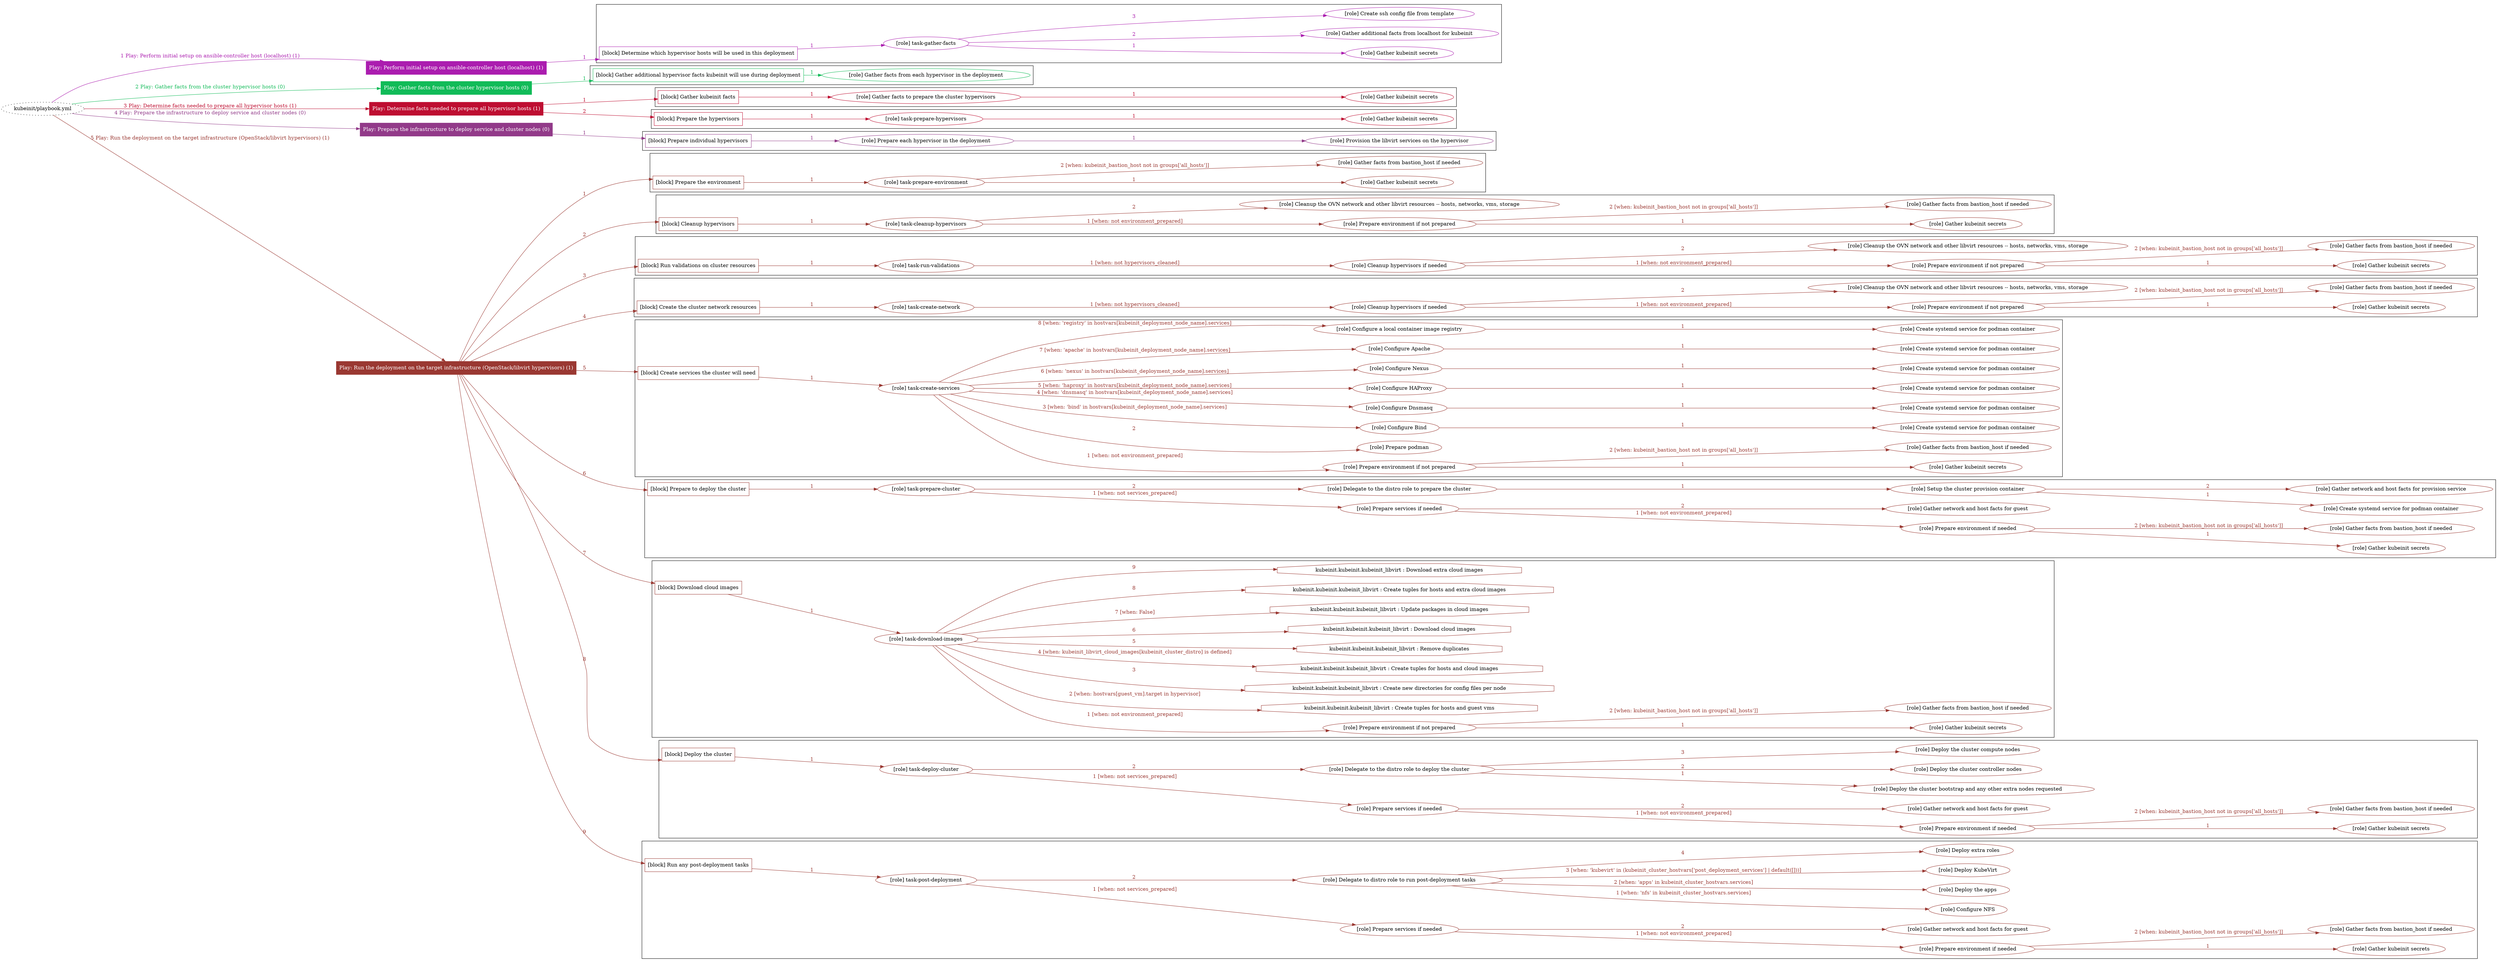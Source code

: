 digraph {
	graph [concentrate=true ordering=in rankdir=LR ratio=fill]
	edge [esep=5 sep=10]
	"kubeinit/playbook.yml" [URL="/home/runner/work/kubeinit/kubeinit/kubeinit/playbook.yml" id=playbook_e8bcbd1e style=dotted]
	"kubeinit/playbook.yml" -> play_d728a8df [label="1 Play: Perform initial setup on ansible-controller host (localhost) (1)" color="#ab1daf" fontcolor="#ab1daf" id=edge_play_d728a8df labeltooltip="1 Play: Perform initial setup on ansible-controller host (localhost) (1)" tooltip="1 Play: Perform initial setup on ansible-controller host (localhost) (1)"]
	subgraph "Play: Perform initial setup on ansible-controller host (localhost) (1)" {
		play_d728a8df [label="Play: Perform initial setup on ansible-controller host (localhost) (1)" URL="/home/runner/work/kubeinit/kubeinit/kubeinit/playbook.yml" color="#ab1daf" fontcolor="#ffffff" id=play_d728a8df shape=box style=filled tooltip=localhost]
		play_d728a8df -> block_98af6e04 [label=1 color="#ab1daf" fontcolor="#ab1daf" id=edge_block_98af6e04 labeltooltip=1 tooltip=1]
		subgraph cluster_block_98af6e04 {
			block_98af6e04 [label="[block] Determine which hypervisor hosts will be used in this deployment" URL="/home/runner/work/kubeinit/kubeinit/kubeinit/playbook.yml" color="#ab1daf" id=block_98af6e04 labeltooltip="Determine which hypervisor hosts will be used in this deployment" shape=box tooltip="Determine which hypervisor hosts will be used in this deployment"]
			block_98af6e04 -> role_7cb0cc79 [label="1 " color="#ab1daf" fontcolor="#ab1daf" id=edge_role_7cb0cc79 labeltooltip="1 " tooltip="1 "]
			subgraph "task-gather-facts" {
				role_7cb0cc79 [label="[role] task-gather-facts" URL="/home/runner/work/kubeinit/kubeinit/kubeinit/playbook.yml" color="#ab1daf" id=role_7cb0cc79 tooltip="task-gather-facts"]
				role_7cb0cc79 -> role_71038148 [label="1 " color="#ab1daf" fontcolor="#ab1daf" id=edge_role_71038148 labeltooltip="1 " tooltip="1 "]
				subgraph "Gather kubeinit secrets" {
					role_71038148 [label="[role] Gather kubeinit secrets" URL="/home/runner/.ansible/collections/ansible_collections/kubeinit/kubeinit/roles/kubeinit_prepare/tasks/build_hypervisors_group.yml" color="#ab1daf" id=role_71038148 tooltip="Gather kubeinit secrets"]
				}
				role_7cb0cc79 -> role_6673be89 [label="2 " color="#ab1daf" fontcolor="#ab1daf" id=edge_role_6673be89 labeltooltip="2 " tooltip="2 "]
				subgraph "Gather additional facts from localhost for kubeinit" {
					role_6673be89 [label="[role] Gather additional facts from localhost for kubeinit" URL="/home/runner/.ansible/collections/ansible_collections/kubeinit/kubeinit/roles/kubeinit_prepare/tasks/build_hypervisors_group.yml" color="#ab1daf" id=role_6673be89 tooltip="Gather additional facts from localhost for kubeinit"]
				}
				role_7cb0cc79 -> role_198a320c [label="3 " color="#ab1daf" fontcolor="#ab1daf" id=edge_role_198a320c labeltooltip="3 " tooltip="3 "]
				subgraph "Create ssh config file from template" {
					role_198a320c [label="[role] Create ssh config file from template" URL="/home/runner/.ansible/collections/ansible_collections/kubeinit/kubeinit/roles/kubeinit_prepare/tasks/build_hypervisors_group.yml" color="#ab1daf" id=role_198a320c tooltip="Create ssh config file from template"]
				}
			}
		}
	}
	"kubeinit/playbook.yml" -> play_4a545209 [label="2 Play: Gather facts from the cluster hypervisor hosts (0)" color="#11bb58" fontcolor="#11bb58" id=edge_play_4a545209 labeltooltip="2 Play: Gather facts from the cluster hypervisor hosts (0)" tooltip="2 Play: Gather facts from the cluster hypervisor hosts (0)"]
	subgraph "Play: Gather facts from the cluster hypervisor hosts (0)" {
		play_4a545209 [label="Play: Gather facts from the cluster hypervisor hosts (0)" URL="/home/runner/work/kubeinit/kubeinit/kubeinit/playbook.yml" color="#11bb58" fontcolor="#ffffff" id=play_4a545209 shape=box style=filled tooltip="Play: Gather facts from the cluster hypervisor hosts (0)"]
		play_4a545209 -> block_987310fe [label=1 color="#11bb58" fontcolor="#11bb58" id=edge_block_987310fe labeltooltip=1 tooltip=1]
		subgraph cluster_block_987310fe {
			block_987310fe [label="[block] Gather additional hypervisor facts kubeinit will use during deployment" URL="/home/runner/work/kubeinit/kubeinit/kubeinit/playbook.yml" color="#11bb58" id=block_987310fe labeltooltip="Gather additional hypervisor facts kubeinit will use during deployment" shape=box tooltip="Gather additional hypervisor facts kubeinit will use during deployment"]
			block_987310fe -> role_e4b714b1 [label="1 " color="#11bb58" fontcolor="#11bb58" id=edge_role_e4b714b1 labeltooltip="1 " tooltip="1 "]
			subgraph "Gather facts from each hypervisor in the deployment" {
				role_e4b714b1 [label="[role] Gather facts from each hypervisor in the deployment" URL="/home/runner/work/kubeinit/kubeinit/kubeinit/playbook.yml" color="#11bb58" id=role_e4b714b1 tooltip="Gather facts from each hypervisor in the deployment"]
			}
		}
	}
	"kubeinit/playbook.yml" -> play_baa2c749 [label="3 Play: Determine facts needed to prepare all hypervisor hosts (1)" color="#be0e31" fontcolor="#be0e31" id=edge_play_baa2c749 labeltooltip="3 Play: Determine facts needed to prepare all hypervisor hosts (1)" tooltip="3 Play: Determine facts needed to prepare all hypervisor hosts (1)"]
	subgraph "Play: Determine facts needed to prepare all hypervisor hosts (1)" {
		play_baa2c749 [label="Play: Determine facts needed to prepare all hypervisor hosts (1)" URL="/home/runner/work/kubeinit/kubeinit/kubeinit/playbook.yml" color="#be0e31" fontcolor="#ffffff" id=play_baa2c749 shape=box style=filled tooltip=localhost]
		play_baa2c749 -> block_e80ffa32 [label=1 color="#be0e31" fontcolor="#be0e31" id=edge_block_e80ffa32 labeltooltip=1 tooltip=1]
		subgraph cluster_block_e80ffa32 {
			block_e80ffa32 [label="[block] Gather kubeinit facts" URL="/home/runner/work/kubeinit/kubeinit/kubeinit/playbook.yml" color="#be0e31" id=block_e80ffa32 labeltooltip="Gather kubeinit facts" shape=box tooltip="Gather kubeinit facts"]
			block_e80ffa32 -> role_adf60a2d [label="1 " color="#be0e31" fontcolor="#be0e31" id=edge_role_adf60a2d labeltooltip="1 " tooltip="1 "]
			subgraph "Gather facts to prepare the cluster hypervisors" {
				role_adf60a2d [label="[role] Gather facts to prepare the cluster hypervisors" URL="/home/runner/work/kubeinit/kubeinit/kubeinit/playbook.yml" color="#be0e31" id=role_adf60a2d tooltip="Gather facts to prepare the cluster hypervisors"]
				role_adf60a2d -> role_5b4db6cd [label="1 " color="#be0e31" fontcolor="#be0e31" id=edge_role_5b4db6cd labeltooltip="1 " tooltip="1 "]
				subgraph "Gather kubeinit secrets" {
					role_5b4db6cd [label="[role] Gather kubeinit secrets" URL="/home/runner/.ansible/collections/ansible_collections/kubeinit/kubeinit/roles/kubeinit_prepare/tasks/gather_kubeinit_facts.yml" color="#be0e31" id=role_5b4db6cd tooltip="Gather kubeinit secrets"]
				}
			}
		}
		play_baa2c749 -> block_c9c08955 [label=2 color="#be0e31" fontcolor="#be0e31" id=edge_block_c9c08955 labeltooltip=2 tooltip=2]
		subgraph cluster_block_c9c08955 {
			block_c9c08955 [label="[block] Prepare the hypervisors" URL="/home/runner/work/kubeinit/kubeinit/kubeinit/playbook.yml" color="#be0e31" id=block_c9c08955 labeltooltip="Prepare the hypervisors" shape=box tooltip="Prepare the hypervisors"]
			block_c9c08955 -> role_28bc65e9 [label="1 " color="#be0e31" fontcolor="#be0e31" id=edge_role_28bc65e9 labeltooltip="1 " tooltip="1 "]
			subgraph "task-prepare-hypervisors" {
				role_28bc65e9 [label="[role] task-prepare-hypervisors" URL="/home/runner/work/kubeinit/kubeinit/kubeinit/playbook.yml" color="#be0e31" id=role_28bc65e9 tooltip="task-prepare-hypervisors"]
				role_28bc65e9 -> role_2df82a63 [label="1 " color="#be0e31" fontcolor="#be0e31" id=edge_role_2df82a63 labeltooltip="1 " tooltip="1 "]
				subgraph "Gather kubeinit secrets" {
					role_2df82a63 [label="[role] Gather kubeinit secrets" URL="/home/runner/.ansible/collections/ansible_collections/kubeinit/kubeinit/roles/kubeinit_prepare/tasks/gather_kubeinit_facts.yml" color="#be0e31" id=role_2df82a63 tooltip="Gather kubeinit secrets"]
				}
			}
		}
	}
	"kubeinit/playbook.yml" -> play_17f0bca1 [label="4 Play: Prepare the infrastructure to deploy service and cluster nodes (0)" color="#923a89" fontcolor="#923a89" id=edge_play_17f0bca1 labeltooltip="4 Play: Prepare the infrastructure to deploy service and cluster nodes (0)" tooltip="4 Play: Prepare the infrastructure to deploy service and cluster nodes (0)"]
	subgraph "Play: Prepare the infrastructure to deploy service and cluster nodes (0)" {
		play_17f0bca1 [label="Play: Prepare the infrastructure to deploy service and cluster nodes (0)" URL="/home/runner/work/kubeinit/kubeinit/kubeinit/playbook.yml" color="#923a89" fontcolor="#ffffff" id=play_17f0bca1 shape=box style=filled tooltip="Play: Prepare the infrastructure to deploy service and cluster nodes (0)"]
		play_17f0bca1 -> block_16e3d41b [label=1 color="#923a89" fontcolor="#923a89" id=edge_block_16e3d41b labeltooltip=1 tooltip=1]
		subgraph cluster_block_16e3d41b {
			block_16e3d41b [label="[block] Prepare individual hypervisors" URL="/home/runner/work/kubeinit/kubeinit/kubeinit/playbook.yml" color="#923a89" id=block_16e3d41b labeltooltip="Prepare individual hypervisors" shape=box tooltip="Prepare individual hypervisors"]
			block_16e3d41b -> role_34dd2956 [label="1 " color="#923a89" fontcolor="#923a89" id=edge_role_34dd2956 labeltooltip="1 " tooltip="1 "]
			subgraph "Prepare each hypervisor in the deployment" {
				role_34dd2956 [label="[role] Prepare each hypervisor in the deployment" URL="/home/runner/work/kubeinit/kubeinit/kubeinit/playbook.yml" color="#923a89" id=role_34dd2956 tooltip="Prepare each hypervisor in the deployment"]
				role_34dd2956 -> role_1f20f6e7 [label="1 " color="#923a89" fontcolor="#923a89" id=edge_role_1f20f6e7 labeltooltip="1 " tooltip="1 "]
				subgraph "Provision the libvirt services on the hypervisor" {
					role_1f20f6e7 [label="[role] Provision the libvirt services on the hypervisor" URL="/home/runner/.ansible/collections/ansible_collections/kubeinit/kubeinit/roles/kubeinit_prepare/tasks/prepare_hypervisor.yml" color="#923a89" id=role_1f20f6e7 tooltip="Provision the libvirt services on the hypervisor"]
				}
			}
		}
	}
	"kubeinit/playbook.yml" -> play_b5195398 [label="5 Play: Run the deployment on the target infrastructure (OpenStack/libvirt hypervisors) (1)" color="#9a3832" fontcolor="#9a3832" id=edge_play_b5195398 labeltooltip="5 Play: Run the deployment on the target infrastructure (OpenStack/libvirt hypervisors) (1)" tooltip="5 Play: Run the deployment on the target infrastructure (OpenStack/libvirt hypervisors) (1)"]
	subgraph "Play: Run the deployment on the target infrastructure (OpenStack/libvirt hypervisors) (1)" {
		play_b5195398 [label="Play: Run the deployment on the target infrastructure (OpenStack/libvirt hypervisors) (1)" URL="/home/runner/work/kubeinit/kubeinit/kubeinit/playbook.yml" color="#9a3832" fontcolor="#ffffff" id=play_b5195398 shape=box style=filled tooltip=localhost]
		play_b5195398 -> block_c6a30492 [label=1 color="#9a3832" fontcolor="#9a3832" id=edge_block_c6a30492 labeltooltip=1 tooltip=1]
		subgraph cluster_block_c6a30492 {
			block_c6a30492 [label="[block] Prepare the environment" URL="/home/runner/work/kubeinit/kubeinit/kubeinit/playbook.yml" color="#9a3832" id=block_c6a30492 labeltooltip="Prepare the environment" shape=box tooltip="Prepare the environment"]
			block_c6a30492 -> role_a268cef8 [label="1 " color="#9a3832" fontcolor="#9a3832" id=edge_role_a268cef8 labeltooltip="1 " tooltip="1 "]
			subgraph "task-prepare-environment" {
				role_a268cef8 [label="[role] task-prepare-environment" URL="/home/runner/work/kubeinit/kubeinit/kubeinit/playbook.yml" color="#9a3832" id=role_a268cef8 tooltip="task-prepare-environment"]
				role_a268cef8 -> role_15a96a4c [label="1 " color="#9a3832" fontcolor="#9a3832" id=edge_role_15a96a4c labeltooltip="1 " tooltip="1 "]
				subgraph "Gather kubeinit secrets" {
					role_15a96a4c [label="[role] Gather kubeinit secrets" URL="/home/runner/.ansible/collections/ansible_collections/kubeinit/kubeinit/roles/kubeinit_prepare/tasks/gather_kubeinit_facts.yml" color="#9a3832" id=role_15a96a4c tooltip="Gather kubeinit secrets"]
				}
				role_a268cef8 -> role_d5b935d2 [label="2 [when: kubeinit_bastion_host not in groups['all_hosts']]" color="#9a3832" fontcolor="#9a3832" id=edge_role_d5b935d2 labeltooltip="2 [when: kubeinit_bastion_host not in groups['all_hosts']]" tooltip="2 [when: kubeinit_bastion_host not in groups['all_hosts']]"]
				subgraph "Gather facts from bastion_host if needed" {
					role_d5b935d2 [label="[role] Gather facts from bastion_host if needed" URL="/home/runner/.ansible/collections/ansible_collections/kubeinit/kubeinit/roles/kubeinit_prepare/tasks/main.yml" color="#9a3832" id=role_d5b935d2 tooltip="Gather facts from bastion_host if needed"]
				}
			}
		}
		play_b5195398 -> block_1fb36112 [label=2 color="#9a3832" fontcolor="#9a3832" id=edge_block_1fb36112 labeltooltip=2 tooltip=2]
		subgraph cluster_block_1fb36112 {
			block_1fb36112 [label="[block] Cleanup hypervisors" URL="/home/runner/work/kubeinit/kubeinit/kubeinit/playbook.yml" color="#9a3832" id=block_1fb36112 labeltooltip="Cleanup hypervisors" shape=box tooltip="Cleanup hypervisors"]
			block_1fb36112 -> role_0acd8920 [label="1 " color="#9a3832" fontcolor="#9a3832" id=edge_role_0acd8920 labeltooltip="1 " tooltip="1 "]
			subgraph "task-cleanup-hypervisors" {
				role_0acd8920 [label="[role] task-cleanup-hypervisors" URL="/home/runner/work/kubeinit/kubeinit/kubeinit/playbook.yml" color="#9a3832" id=role_0acd8920 tooltip="task-cleanup-hypervisors"]
				role_0acd8920 -> role_d23f2b5f [label="1 [when: not environment_prepared]" color="#9a3832" fontcolor="#9a3832" id=edge_role_d23f2b5f labeltooltip="1 [when: not environment_prepared]" tooltip="1 [when: not environment_prepared]"]
				subgraph "Prepare environment if not prepared" {
					role_d23f2b5f [label="[role] Prepare environment if not prepared" URL="/home/runner/.ansible/collections/ansible_collections/kubeinit/kubeinit/roles/kubeinit_libvirt/tasks/cleanup_hypervisors.yml" color="#9a3832" id=role_d23f2b5f tooltip="Prepare environment if not prepared"]
					role_d23f2b5f -> role_ef6cec6a [label="1 " color="#9a3832" fontcolor="#9a3832" id=edge_role_ef6cec6a labeltooltip="1 " tooltip="1 "]
					subgraph "Gather kubeinit secrets" {
						role_ef6cec6a [label="[role] Gather kubeinit secrets" URL="/home/runner/.ansible/collections/ansible_collections/kubeinit/kubeinit/roles/kubeinit_prepare/tasks/gather_kubeinit_facts.yml" color="#9a3832" id=role_ef6cec6a tooltip="Gather kubeinit secrets"]
					}
					role_d23f2b5f -> role_788ee87e [label="2 [when: kubeinit_bastion_host not in groups['all_hosts']]" color="#9a3832" fontcolor="#9a3832" id=edge_role_788ee87e labeltooltip="2 [when: kubeinit_bastion_host not in groups['all_hosts']]" tooltip="2 [when: kubeinit_bastion_host not in groups['all_hosts']]"]
					subgraph "Gather facts from bastion_host if needed" {
						role_788ee87e [label="[role] Gather facts from bastion_host if needed" URL="/home/runner/.ansible/collections/ansible_collections/kubeinit/kubeinit/roles/kubeinit_prepare/tasks/main.yml" color="#9a3832" id=role_788ee87e tooltip="Gather facts from bastion_host if needed"]
					}
				}
				role_0acd8920 -> role_36e97ace [label="2 " color="#9a3832" fontcolor="#9a3832" id=edge_role_36e97ace labeltooltip="2 " tooltip="2 "]
				subgraph "Cleanup the OVN network and other libvirt resources -- hosts, networks, vms, storage" {
					role_36e97ace [label="[role] Cleanup the OVN network and other libvirt resources -- hosts, networks, vms, storage" URL="/home/runner/.ansible/collections/ansible_collections/kubeinit/kubeinit/roles/kubeinit_libvirt/tasks/cleanup_hypervisors.yml" color="#9a3832" id=role_36e97ace tooltip="Cleanup the OVN network and other libvirt resources -- hosts, networks, vms, storage"]
				}
			}
		}
		play_b5195398 -> block_101009d6 [label=3 color="#9a3832" fontcolor="#9a3832" id=edge_block_101009d6 labeltooltip=3 tooltip=3]
		subgraph cluster_block_101009d6 {
			block_101009d6 [label="[block] Run validations on cluster resources" URL="/home/runner/work/kubeinit/kubeinit/kubeinit/playbook.yml" color="#9a3832" id=block_101009d6 labeltooltip="Run validations on cluster resources" shape=box tooltip="Run validations on cluster resources"]
			block_101009d6 -> role_23c4bb15 [label="1 " color="#9a3832" fontcolor="#9a3832" id=edge_role_23c4bb15 labeltooltip="1 " tooltip="1 "]
			subgraph "task-run-validations" {
				role_23c4bb15 [label="[role] task-run-validations" URL="/home/runner/work/kubeinit/kubeinit/kubeinit/playbook.yml" color="#9a3832" id=role_23c4bb15 tooltip="task-run-validations"]
				role_23c4bb15 -> role_b6ad1c6a [label="1 [when: not hypervisors_cleaned]" color="#9a3832" fontcolor="#9a3832" id=edge_role_b6ad1c6a labeltooltip="1 [when: not hypervisors_cleaned]" tooltip="1 [when: not hypervisors_cleaned]"]
				subgraph "Cleanup hypervisors if needed" {
					role_b6ad1c6a [label="[role] Cleanup hypervisors if needed" URL="/home/runner/.ansible/collections/ansible_collections/kubeinit/kubeinit/roles/kubeinit_validations/tasks/main.yml" color="#9a3832" id=role_b6ad1c6a tooltip="Cleanup hypervisors if needed"]
					role_b6ad1c6a -> role_b8265320 [label="1 [when: not environment_prepared]" color="#9a3832" fontcolor="#9a3832" id=edge_role_b8265320 labeltooltip="1 [when: not environment_prepared]" tooltip="1 [when: not environment_prepared]"]
					subgraph "Prepare environment if not prepared" {
						role_b8265320 [label="[role] Prepare environment if not prepared" URL="/home/runner/.ansible/collections/ansible_collections/kubeinit/kubeinit/roles/kubeinit_libvirt/tasks/cleanup_hypervisors.yml" color="#9a3832" id=role_b8265320 tooltip="Prepare environment if not prepared"]
						role_b8265320 -> role_cf480a79 [label="1 " color="#9a3832" fontcolor="#9a3832" id=edge_role_cf480a79 labeltooltip="1 " tooltip="1 "]
						subgraph "Gather kubeinit secrets" {
							role_cf480a79 [label="[role] Gather kubeinit secrets" URL="/home/runner/.ansible/collections/ansible_collections/kubeinit/kubeinit/roles/kubeinit_prepare/tasks/gather_kubeinit_facts.yml" color="#9a3832" id=role_cf480a79 tooltip="Gather kubeinit secrets"]
						}
						role_b8265320 -> role_b71a0545 [label="2 [when: kubeinit_bastion_host not in groups['all_hosts']]" color="#9a3832" fontcolor="#9a3832" id=edge_role_b71a0545 labeltooltip="2 [when: kubeinit_bastion_host not in groups['all_hosts']]" tooltip="2 [when: kubeinit_bastion_host not in groups['all_hosts']]"]
						subgraph "Gather facts from bastion_host if needed" {
							role_b71a0545 [label="[role] Gather facts from bastion_host if needed" URL="/home/runner/.ansible/collections/ansible_collections/kubeinit/kubeinit/roles/kubeinit_prepare/tasks/main.yml" color="#9a3832" id=role_b71a0545 tooltip="Gather facts from bastion_host if needed"]
						}
					}
					role_b6ad1c6a -> role_3342989e [label="2 " color="#9a3832" fontcolor="#9a3832" id=edge_role_3342989e labeltooltip="2 " tooltip="2 "]
					subgraph "Cleanup the OVN network and other libvirt resources -- hosts, networks, vms, storage" {
						role_3342989e [label="[role] Cleanup the OVN network and other libvirt resources -- hosts, networks, vms, storage" URL="/home/runner/.ansible/collections/ansible_collections/kubeinit/kubeinit/roles/kubeinit_libvirt/tasks/cleanup_hypervisors.yml" color="#9a3832" id=role_3342989e tooltip="Cleanup the OVN network and other libvirt resources -- hosts, networks, vms, storage"]
					}
				}
			}
		}
		play_b5195398 -> block_c9ebc625 [label=4 color="#9a3832" fontcolor="#9a3832" id=edge_block_c9ebc625 labeltooltip=4 tooltip=4]
		subgraph cluster_block_c9ebc625 {
			block_c9ebc625 [label="[block] Create the cluster network resources" URL="/home/runner/work/kubeinit/kubeinit/kubeinit/playbook.yml" color="#9a3832" id=block_c9ebc625 labeltooltip="Create the cluster network resources" shape=box tooltip="Create the cluster network resources"]
			block_c9ebc625 -> role_e786f975 [label="1 " color="#9a3832" fontcolor="#9a3832" id=edge_role_e786f975 labeltooltip="1 " tooltip="1 "]
			subgraph "task-create-network" {
				role_e786f975 [label="[role] task-create-network" URL="/home/runner/work/kubeinit/kubeinit/kubeinit/playbook.yml" color="#9a3832" id=role_e786f975 tooltip="task-create-network"]
				role_e786f975 -> role_14636c31 [label="1 [when: not hypervisors_cleaned]" color="#9a3832" fontcolor="#9a3832" id=edge_role_14636c31 labeltooltip="1 [when: not hypervisors_cleaned]" tooltip="1 [when: not hypervisors_cleaned]"]
				subgraph "Cleanup hypervisors if needed" {
					role_14636c31 [label="[role] Cleanup hypervisors if needed" URL="/home/runner/.ansible/collections/ansible_collections/kubeinit/kubeinit/roles/kubeinit_libvirt/tasks/create_network.yml" color="#9a3832" id=role_14636c31 tooltip="Cleanup hypervisors if needed"]
					role_14636c31 -> role_2f36c7dd [label="1 [when: not environment_prepared]" color="#9a3832" fontcolor="#9a3832" id=edge_role_2f36c7dd labeltooltip="1 [when: not environment_prepared]" tooltip="1 [when: not environment_prepared]"]
					subgraph "Prepare environment if not prepared" {
						role_2f36c7dd [label="[role] Prepare environment if not prepared" URL="/home/runner/.ansible/collections/ansible_collections/kubeinit/kubeinit/roles/kubeinit_libvirt/tasks/cleanup_hypervisors.yml" color="#9a3832" id=role_2f36c7dd tooltip="Prepare environment if not prepared"]
						role_2f36c7dd -> role_8ab3ffa9 [label="1 " color="#9a3832" fontcolor="#9a3832" id=edge_role_8ab3ffa9 labeltooltip="1 " tooltip="1 "]
						subgraph "Gather kubeinit secrets" {
							role_8ab3ffa9 [label="[role] Gather kubeinit secrets" URL="/home/runner/.ansible/collections/ansible_collections/kubeinit/kubeinit/roles/kubeinit_prepare/tasks/gather_kubeinit_facts.yml" color="#9a3832" id=role_8ab3ffa9 tooltip="Gather kubeinit secrets"]
						}
						role_2f36c7dd -> role_60c084c8 [label="2 [when: kubeinit_bastion_host not in groups['all_hosts']]" color="#9a3832" fontcolor="#9a3832" id=edge_role_60c084c8 labeltooltip="2 [when: kubeinit_bastion_host not in groups['all_hosts']]" tooltip="2 [when: kubeinit_bastion_host not in groups['all_hosts']]"]
						subgraph "Gather facts from bastion_host if needed" {
							role_60c084c8 [label="[role] Gather facts from bastion_host if needed" URL="/home/runner/.ansible/collections/ansible_collections/kubeinit/kubeinit/roles/kubeinit_prepare/tasks/main.yml" color="#9a3832" id=role_60c084c8 tooltip="Gather facts from bastion_host if needed"]
						}
					}
					role_14636c31 -> role_c3978560 [label="2 " color="#9a3832" fontcolor="#9a3832" id=edge_role_c3978560 labeltooltip="2 " tooltip="2 "]
					subgraph "Cleanup the OVN network and other libvirt resources -- hosts, networks, vms, storage" {
						role_c3978560 [label="[role] Cleanup the OVN network and other libvirt resources -- hosts, networks, vms, storage" URL="/home/runner/.ansible/collections/ansible_collections/kubeinit/kubeinit/roles/kubeinit_libvirt/tasks/cleanup_hypervisors.yml" color="#9a3832" id=role_c3978560 tooltip="Cleanup the OVN network and other libvirt resources -- hosts, networks, vms, storage"]
					}
				}
			}
		}
		play_b5195398 -> block_0abb8cd6 [label=5 color="#9a3832" fontcolor="#9a3832" id=edge_block_0abb8cd6 labeltooltip=5 tooltip=5]
		subgraph cluster_block_0abb8cd6 {
			block_0abb8cd6 [label="[block] Create services the cluster will need" URL="/home/runner/work/kubeinit/kubeinit/kubeinit/playbook.yml" color="#9a3832" id=block_0abb8cd6 labeltooltip="Create services the cluster will need" shape=box tooltip="Create services the cluster will need"]
			block_0abb8cd6 -> role_85b2eff7 [label="1 " color="#9a3832" fontcolor="#9a3832" id=edge_role_85b2eff7 labeltooltip="1 " tooltip="1 "]
			subgraph "task-create-services" {
				role_85b2eff7 [label="[role] task-create-services" URL="/home/runner/work/kubeinit/kubeinit/kubeinit/playbook.yml" color="#9a3832" id=role_85b2eff7 tooltip="task-create-services"]
				role_85b2eff7 -> role_1b9f6a53 [label="1 [when: not environment_prepared]" color="#9a3832" fontcolor="#9a3832" id=edge_role_1b9f6a53 labeltooltip="1 [when: not environment_prepared]" tooltip="1 [when: not environment_prepared]"]
				subgraph "Prepare environment if not prepared" {
					role_1b9f6a53 [label="[role] Prepare environment if not prepared" URL="/home/runner/.ansible/collections/ansible_collections/kubeinit/kubeinit/roles/kubeinit_services/tasks/main.yml" color="#9a3832" id=role_1b9f6a53 tooltip="Prepare environment if not prepared"]
					role_1b9f6a53 -> role_2e97e1b3 [label="1 " color="#9a3832" fontcolor="#9a3832" id=edge_role_2e97e1b3 labeltooltip="1 " tooltip="1 "]
					subgraph "Gather kubeinit secrets" {
						role_2e97e1b3 [label="[role] Gather kubeinit secrets" URL="/home/runner/.ansible/collections/ansible_collections/kubeinit/kubeinit/roles/kubeinit_prepare/tasks/gather_kubeinit_facts.yml" color="#9a3832" id=role_2e97e1b3 tooltip="Gather kubeinit secrets"]
					}
					role_1b9f6a53 -> role_042d77b6 [label="2 [when: kubeinit_bastion_host not in groups['all_hosts']]" color="#9a3832" fontcolor="#9a3832" id=edge_role_042d77b6 labeltooltip="2 [when: kubeinit_bastion_host not in groups['all_hosts']]" tooltip="2 [when: kubeinit_bastion_host not in groups['all_hosts']]"]
					subgraph "Gather facts from bastion_host if needed" {
						role_042d77b6 [label="[role] Gather facts from bastion_host if needed" URL="/home/runner/.ansible/collections/ansible_collections/kubeinit/kubeinit/roles/kubeinit_prepare/tasks/main.yml" color="#9a3832" id=role_042d77b6 tooltip="Gather facts from bastion_host if needed"]
					}
				}
				role_85b2eff7 -> role_f98a995c [label="2 " color="#9a3832" fontcolor="#9a3832" id=edge_role_f98a995c labeltooltip="2 " tooltip="2 "]
				subgraph "Prepare podman" {
					role_f98a995c [label="[role] Prepare podman" URL="/home/runner/.ansible/collections/ansible_collections/kubeinit/kubeinit/roles/kubeinit_services/tasks/00_create_service_pod.yml" color="#9a3832" id=role_f98a995c tooltip="Prepare podman"]
				}
				role_85b2eff7 -> role_7af4cabe [label="3 [when: 'bind' in hostvars[kubeinit_deployment_node_name].services]" color="#9a3832" fontcolor="#9a3832" id=edge_role_7af4cabe labeltooltip="3 [when: 'bind' in hostvars[kubeinit_deployment_node_name].services]" tooltip="3 [when: 'bind' in hostvars[kubeinit_deployment_node_name].services]"]
				subgraph "Configure Bind" {
					role_7af4cabe [label="[role] Configure Bind" URL="/home/runner/.ansible/collections/ansible_collections/kubeinit/kubeinit/roles/kubeinit_services/tasks/start_services_containers.yml" color="#9a3832" id=role_7af4cabe tooltip="Configure Bind"]
					role_7af4cabe -> role_7582ed9e [label="1 " color="#9a3832" fontcolor="#9a3832" id=edge_role_7582ed9e labeltooltip="1 " tooltip="1 "]
					subgraph "Create systemd service for podman container" {
						role_7582ed9e [label="[role] Create systemd service for podman container" URL="/home/runner/.ansible/collections/ansible_collections/kubeinit/kubeinit/roles/kubeinit_bind/tasks/main.yml" color="#9a3832" id=role_7582ed9e tooltip="Create systemd service for podman container"]
					}
				}
				role_85b2eff7 -> role_67a553dd [label="4 [when: 'dnsmasq' in hostvars[kubeinit_deployment_node_name].services]" color="#9a3832" fontcolor="#9a3832" id=edge_role_67a553dd labeltooltip="4 [when: 'dnsmasq' in hostvars[kubeinit_deployment_node_name].services]" tooltip="4 [when: 'dnsmasq' in hostvars[kubeinit_deployment_node_name].services]"]
				subgraph "Configure Dnsmasq" {
					role_67a553dd [label="[role] Configure Dnsmasq" URL="/home/runner/.ansible/collections/ansible_collections/kubeinit/kubeinit/roles/kubeinit_services/tasks/start_services_containers.yml" color="#9a3832" id=role_67a553dd tooltip="Configure Dnsmasq"]
					role_67a553dd -> role_dd0cefab [label="1 " color="#9a3832" fontcolor="#9a3832" id=edge_role_dd0cefab labeltooltip="1 " tooltip="1 "]
					subgraph "Create systemd service for podman container" {
						role_dd0cefab [label="[role] Create systemd service for podman container" URL="/home/runner/.ansible/collections/ansible_collections/kubeinit/kubeinit/roles/kubeinit_dnsmasq/tasks/main.yml" color="#9a3832" id=role_dd0cefab tooltip="Create systemd service for podman container"]
					}
				}
				role_85b2eff7 -> role_151bc350 [label="5 [when: 'haproxy' in hostvars[kubeinit_deployment_node_name].services]" color="#9a3832" fontcolor="#9a3832" id=edge_role_151bc350 labeltooltip="5 [when: 'haproxy' in hostvars[kubeinit_deployment_node_name].services]" tooltip="5 [when: 'haproxy' in hostvars[kubeinit_deployment_node_name].services]"]
				subgraph "Configure HAProxy" {
					role_151bc350 [label="[role] Configure HAProxy" URL="/home/runner/.ansible/collections/ansible_collections/kubeinit/kubeinit/roles/kubeinit_services/tasks/start_services_containers.yml" color="#9a3832" id=role_151bc350 tooltip="Configure HAProxy"]
					role_151bc350 -> role_16871256 [label="1 " color="#9a3832" fontcolor="#9a3832" id=edge_role_16871256 labeltooltip="1 " tooltip="1 "]
					subgraph "Create systemd service for podman container" {
						role_16871256 [label="[role] Create systemd service for podman container" URL="/home/runner/.ansible/collections/ansible_collections/kubeinit/kubeinit/roles/kubeinit_haproxy/tasks/main.yml" color="#9a3832" id=role_16871256 tooltip="Create systemd service for podman container"]
					}
				}
				role_85b2eff7 -> role_af145d99 [label="6 [when: 'nexus' in hostvars[kubeinit_deployment_node_name].services]" color="#9a3832" fontcolor="#9a3832" id=edge_role_af145d99 labeltooltip="6 [when: 'nexus' in hostvars[kubeinit_deployment_node_name].services]" tooltip="6 [when: 'nexus' in hostvars[kubeinit_deployment_node_name].services]"]
				subgraph "Configure Nexus" {
					role_af145d99 [label="[role] Configure Nexus" URL="/home/runner/.ansible/collections/ansible_collections/kubeinit/kubeinit/roles/kubeinit_services/tasks/start_services_containers.yml" color="#9a3832" id=role_af145d99 tooltip="Configure Nexus"]
					role_af145d99 -> role_7b700ad3 [label="1 " color="#9a3832" fontcolor="#9a3832" id=edge_role_7b700ad3 labeltooltip="1 " tooltip="1 "]
					subgraph "Create systemd service for podman container" {
						role_7b700ad3 [label="[role] Create systemd service for podman container" URL="/home/runner/.ansible/collections/ansible_collections/kubeinit/kubeinit/roles/kubeinit_nexus/tasks/main.yml" color="#9a3832" id=role_7b700ad3 tooltip="Create systemd service for podman container"]
					}
				}
				role_85b2eff7 -> role_34017722 [label="7 [when: 'apache' in hostvars[kubeinit_deployment_node_name].services]" color="#9a3832" fontcolor="#9a3832" id=edge_role_34017722 labeltooltip="7 [when: 'apache' in hostvars[kubeinit_deployment_node_name].services]" tooltip="7 [when: 'apache' in hostvars[kubeinit_deployment_node_name].services]"]
				subgraph "Configure Apache" {
					role_34017722 [label="[role] Configure Apache" URL="/home/runner/.ansible/collections/ansible_collections/kubeinit/kubeinit/roles/kubeinit_services/tasks/start_services_containers.yml" color="#9a3832" id=role_34017722 tooltip="Configure Apache"]
					role_34017722 -> role_0871198c [label="1 " color="#9a3832" fontcolor="#9a3832" id=edge_role_0871198c labeltooltip="1 " tooltip="1 "]
					subgraph "Create systemd service for podman container" {
						role_0871198c [label="[role] Create systemd service for podman container" URL="/home/runner/.ansible/collections/ansible_collections/kubeinit/kubeinit/roles/kubeinit_apache/tasks/main.yml" color="#9a3832" id=role_0871198c tooltip="Create systemd service for podman container"]
					}
				}
				role_85b2eff7 -> role_e5d74f28 [label="8 [when: 'registry' in hostvars[kubeinit_deployment_node_name].services]" color="#9a3832" fontcolor="#9a3832" id=edge_role_e5d74f28 labeltooltip="8 [when: 'registry' in hostvars[kubeinit_deployment_node_name].services]" tooltip="8 [when: 'registry' in hostvars[kubeinit_deployment_node_name].services]"]
				subgraph "Configure a local container image registry" {
					role_e5d74f28 [label="[role] Configure a local container image registry" URL="/home/runner/.ansible/collections/ansible_collections/kubeinit/kubeinit/roles/kubeinit_services/tasks/start_services_containers.yml" color="#9a3832" id=role_e5d74f28 tooltip="Configure a local container image registry"]
					role_e5d74f28 -> role_54647832 [label="1 " color="#9a3832" fontcolor="#9a3832" id=edge_role_54647832 labeltooltip="1 " tooltip="1 "]
					subgraph "Create systemd service for podman container" {
						role_54647832 [label="[role] Create systemd service for podman container" URL="/home/runner/.ansible/collections/ansible_collections/kubeinit/kubeinit/roles/kubeinit_registry/tasks/main.yml" color="#9a3832" id=role_54647832 tooltip="Create systemd service for podman container"]
					}
				}
			}
		}
		play_b5195398 -> block_0844130a [label=6 color="#9a3832" fontcolor="#9a3832" id=edge_block_0844130a labeltooltip=6 tooltip=6]
		subgraph cluster_block_0844130a {
			block_0844130a [label="[block] Prepare to deploy the cluster" URL="/home/runner/work/kubeinit/kubeinit/kubeinit/playbook.yml" color="#9a3832" id=block_0844130a labeltooltip="Prepare to deploy the cluster" shape=box tooltip="Prepare to deploy the cluster"]
			block_0844130a -> role_f362df16 [label="1 " color="#9a3832" fontcolor="#9a3832" id=edge_role_f362df16 labeltooltip="1 " tooltip="1 "]
			subgraph "task-prepare-cluster" {
				role_f362df16 [label="[role] task-prepare-cluster" URL="/home/runner/work/kubeinit/kubeinit/kubeinit/playbook.yml" color="#9a3832" id=role_f362df16 tooltip="task-prepare-cluster"]
				role_f362df16 -> role_d83788c4 [label="1 [when: not services_prepared]" color="#9a3832" fontcolor="#9a3832" id=edge_role_d83788c4 labeltooltip="1 [when: not services_prepared]" tooltip="1 [when: not services_prepared]"]
				subgraph "Prepare services if needed" {
					role_d83788c4 [label="[role] Prepare services if needed" URL="/home/runner/.ansible/collections/ansible_collections/kubeinit/kubeinit/roles/kubeinit_prepare/tasks/prepare_cluster.yml" color="#9a3832" id=role_d83788c4 tooltip="Prepare services if needed"]
					role_d83788c4 -> role_0a13c720 [label="1 [when: not environment_prepared]" color="#9a3832" fontcolor="#9a3832" id=edge_role_0a13c720 labeltooltip="1 [when: not environment_prepared]" tooltip="1 [when: not environment_prepared]"]
					subgraph "Prepare environment if needed" {
						role_0a13c720 [label="[role] Prepare environment if needed" URL="/home/runner/.ansible/collections/ansible_collections/kubeinit/kubeinit/roles/kubeinit_services/tasks/prepare_services.yml" color="#9a3832" id=role_0a13c720 tooltip="Prepare environment if needed"]
						role_0a13c720 -> role_7e3ff81d [label="1 " color="#9a3832" fontcolor="#9a3832" id=edge_role_7e3ff81d labeltooltip="1 " tooltip="1 "]
						subgraph "Gather kubeinit secrets" {
							role_7e3ff81d [label="[role] Gather kubeinit secrets" URL="/home/runner/.ansible/collections/ansible_collections/kubeinit/kubeinit/roles/kubeinit_prepare/tasks/gather_kubeinit_facts.yml" color="#9a3832" id=role_7e3ff81d tooltip="Gather kubeinit secrets"]
						}
						role_0a13c720 -> role_a0e6930f [label="2 [when: kubeinit_bastion_host not in groups['all_hosts']]" color="#9a3832" fontcolor="#9a3832" id=edge_role_a0e6930f labeltooltip="2 [when: kubeinit_bastion_host not in groups['all_hosts']]" tooltip="2 [when: kubeinit_bastion_host not in groups['all_hosts']]"]
						subgraph "Gather facts from bastion_host if needed" {
							role_a0e6930f [label="[role] Gather facts from bastion_host if needed" URL="/home/runner/.ansible/collections/ansible_collections/kubeinit/kubeinit/roles/kubeinit_prepare/tasks/main.yml" color="#9a3832" id=role_a0e6930f tooltip="Gather facts from bastion_host if needed"]
						}
					}
					role_d83788c4 -> role_b8d2d65d [label="2 " color="#9a3832" fontcolor="#9a3832" id=edge_role_b8d2d65d labeltooltip="2 " tooltip="2 "]
					subgraph "Gather network and host facts for guest" {
						role_b8d2d65d [label="[role] Gather network and host facts for guest" URL="/home/runner/.ansible/collections/ansible_collections/kubeinit/kubeinit/roles/kubeinit_services/tasks/prepare_services.yml" color="#9a3832" id=role_b8d2d65d tooltip="Gather network and host facts for guest"]
					}
				}
				role_f362df16 -> role_35bdb95a [label="2 " color="#9a3832" fontcolor="#9a3832" id=edge_role_35bdb95a labeltooltip="2 " tooltip="2 "]
				subgraph "Delegate to the distro role to prepare the cluster" {
					role_35bdb95a [label="[role] Delegate to the distro role to prepare the cluster" URL="/home/runner/.ansible/collections/ansible_collections/kubeinit/kubeinit/roles/kubeinit_prepare/tasks/prepare_cluster.yml" color="#9a3832" id=role_35bdb95a tooltip="Delegate to the distro role to prepare the cluster"]
					role_35bdb95a -> role_dc6dc028 [label="1 " color="#9a3832" fontcolor="#9a3832" id=edge_role_dc6dc028 labeltooltip="1 " tooltip="1 "]
					subgraph "Setup the cluster provision container" {
						role_dc6dc028 [label="[role] Setup the cluster provision container" URL="/home/runner/.ansible/collections/ansible_collections/kubeinit/kubeinit/roles/kubeinit_openshift/tasks/prepare_cluster.yml" color="#9a3832" id=role_dc6dc028 tooltip="Setup the cluster provision container"]
						role_dc6dc028 -> role_c42f7e53 [label="1 " color="#9a3832" fontcolor="#9a3832" id=edge_role_c42f7e53 labeltooltip="1 " tooltip="1 "]
						subgraph "Create systemd service for podman container" {
							role_c42f7e53 [label="[role] Create systemd service for podman container" URL="/home/runner/.ansible/collections/ansible_collections/kubeinit/kubeinit/roles/kubeinit_services/tasks/create_provision_container.yml" color="#9a3832" id=role_c42f7e53 tooltip="Create systemd service for podman container"]
						}
						role_dc6dc028 -> role_b6e108e3 [label="2 " color="#9a3832" fontcolor="#9a3832" id=edge_role_b6e108e3 labeltooltip="2 " tooltip="2 "]
						subgraph "Gather network and host facts for provision service" {
							role_b6e108e3 [label="[role] Gather network and host facts for provision service" URL="/home/runner/.ansible/collections/ansible_collections/kubeinit/kubeinit/roles/kubeinit_services/tasks/create_provision_container.yml" color="#9a3832" id=role_b6e108e3 tooltip="Gather network and host facts for provision service"]
						}
					}
				}
			}
		}
		play_b5195398 -> block_8099c7ae [label=7 color="#9a3832" fontcolor="#9a3832" id=edge_block_8099c7ae labeltooltip=7 tooltip=7]
		subgraph cluster_block_8099c7ae {
			block_8099c7ae [label="[block] Download cloud images" URL="/home/runner/work/kubeinit/kubeinit/kubeinit/playbook.yml" color="#9a3832" id=block_8099c7ae labeltooltip="Download cloud images" shape=box tooltip="Download cloud images"]
			block_8099c7ae -> role_5009b7ba [label="1 " color="#9a3832" fontcolor="#9a3832" id=edge_role_5009b7ba labeltooltip="1 " tooltip="1 "]
			subgraph "task-download-images" {
				role_5009b7ba [label="[role] task-download-images" URL="/home/runner/work/kubeinit/kubeinit/kubeinit/playbook.yml" color="#9a3832" id=role_5009b7ba tooltip="task-download-images"]
				role_5009b7ba -> role_36ef58c0 [label="1 [when: not environment_prepared]" color="#9a3832" fontcolor="#9a3832" id=edge_role_36ef58c0 labeltooltip="1 [when: not environment_prepared]" tooltip="1 [when: not environment_prepared]"]
				subgraph "Prepare environment if not prepared" {
					role_36ef58c0 [label="[role] Prepare environment if not prepared" URL="/home/runner/.ansible/collections/ansible_collections/kubeinit/kubeinit/roles/kubeinit_libvirt/tasks/download_cloud_images.yml" color="#9a3832" id=role_36ef58c0 tooltip="Prepare environment if not prepared"]
					role_36ef58c0 -> role_672f78f0 [label="1 " color="#9a3832" fontcolor="#9a3832" id=edge_role_672f78f0 labeltooltip="1 " tooltip="1 "]
					subgraph "Gather kubeinit secrets" {
						role_672f78f0 [label="[role] Gather kubeinit secrets" URL="/home/runner/.ansible/collections/ansible_collections/kubeinit/kubeinit/roles/kubeinit_prepare/tasks/gather_kubeinit_facts.yml" color="#9a3832" id=role_672f78f0 tooltip="Gather kubeinit secrets"]
					}
					role_36ef58c0 -> role_1b7cdfac [label="2 [when: kubeinit_bastion_host not in groups['all_hosts']]" color="#9a3832" fontcolor="#9a3832" id=edge_role_1b7cdfac labeltooltip="2 [when: kubeinit_bastion_host not in groups['all_hosts']]" tooltip="2 [when: kubeinit_bastion_host not in groups['all_hosts']]"]
					subgraph "Gather facts from bastion_host if needed" {
						role_1b7cdfac [label="[role] Gather facts from bastion_host if needed" URL="/home/runner/.ansible/collections/ansible_collections/kubeinit/kubeinit/roles/kubeinit_prepare/tasks/main.yml" color="#9a3832" id=role_1b7cdfac tooltip="Gather facts from bastion_host if needed"]
					}
				}
				task_2d829c30 [label="kubeinit.kubeinit.kubeinit_libvirt : Create tuples for hosts and guest vms" URL="/home/runner/.ansible/collections/ansible_collections/kubeinit/kubeinit/roles/kubeinit_libvirt/tasks/download_cloud_images.yml" color="#9a3832" id=task_2d829c30 shape=octagon tooltip="kubeinit.kubeinit.kubeinit_libvirt : Create tuples for hosts and guest vms"]
				role_5009b7ba -> task_2d829c30 [label="2 [when: hostvars[guest_vm].target in hypervisor]" color="#9a3832" fontcolor="#9a3832" id=edge_task_2d829c30 labeltooltip="2 [when: hostvars[guest_vm].target in hypervisor]" tooltip="2 [when: hostvars[guest_vm].target in hypervisor]"]
				task_54ee66cb [label="kubeinit.kubeinit.kubeinit_libvirt : Create new directories for config files per node" URL="/home/runner/.ansible/collections/ansible_collections/kubeinit/kubeinit/roles/kubeinit_libvirt/tasks/download_cloud_images.yml" color="#9a3832" id=task_54ee66cb shape=octagon tooltip="kubeinit.kubeinit.kubeinit_libvirt : Create new directories for config files per node"]
				role_5009b7ba -> task_54ee66cb [label="3 " color="#9a3832" fontcolor="#9a3832" id=edge_task_54ee66cb labeltooltip="3 " tooltip="3 "]
				task_5e33f864 [label="kubeinit.kubeinit.kubeinit_libvirt : Create tuples for hosts and cloud images" URL="/home/runner/.ansible/collections/ansible_collections/kubeinit/kubeinit/roles/kubeinit_libvirt/tasks/download_cloud_images.yml" color="#9a3832" id=task_5e33f864 shape=octagon tooltip="kubeinit.kubeinit.kubeinit_libvirt : Create tuples for hosts and cloud images"]
				role_5009b7ba -> task_5e33f864 [label="4 [when: kubeinit_libvirt_cloud_images[kubeinit_cluster_distro] is defined]" color="#9a3832" fontcolor="#9a3832" id=edge_task_5e33f864 labeltooltip="4 [when: kubeinit_libvirt_cloud_images[kubeinit_cluster_distro] is defined]" tooltip="4 [when: kubeinit_libvirt_cloud_images[kubeinit_cluster_distro] is defined]"]
				task_c2e78318 [label="kubeinit.kubeinit.kubeinit_libvirt : Remove duplicates" URL="/home/runner/.ansible/collections/ansible_collections/kubeinit/kubeinit/roles/kubeinit_libvirt/tasks/download_cloud_images.yml" color="#9a3832" id=task_c2e78318 shape=octagon tooltip="kubeinit.kubeinit.kubeinit_libvirt : Remove duplicates"]
				role_5009b7ba -> task_c2e78318 [label="5 " color="#9a3832" fontcolor="#9a3832" id=edge_task_c2e78318 labeltooltip="5 " tooltip="5 "]
				task_cc93993d [label="kubeinit.kubeinit.kubeinit_libvirt : Download cloud images" URL="/home/runner/.ansible/collections/ansible_collections/kubeinit/kubeinit/roles/kubeinit_libvirt/tasks/download_cloud_images.yml" color="#9a3832" id=task_cc93993d shape=octagon tooltip="kubeinit.kubeinit.kubeinit_libvirt : Download cloud images"]
				role_5009b7ba -> task_cc93993d [label="6 " color="#9a3832" fontcolor="#9a3832" id=edge_task_cc93993d labeltooltip="6 " tooltip="6 "]
				task_93f63ee4 [label="kubeinit.kubeinit.kubeinit_libvirt : Update packages in cloud images" URL="/home/runner/.ansible/collections/ansible_collections/kubeinit/kubeinit/roles/kubeinit_libvirt/tasks/download_cloud_images.yml" color="#9a3832" id=task_93f63ee4 shape=octagon tooltip="kubeinit.kubeinit.kubeinit_libvirt : Update packages in cloud images"]
				role_5009b7ba -> task_93f63ee4 [label="7 [when: False]" color="#9a3832" fontcolor="#9a3832" id=edge_task_93f63ee4 labeltooltip="7 [when: False]" tooltip="7 [when: False]"]
				task_a79da569 [label="kubeinit.kubeinit.kubeinit_libvirt : Create tuples for hosts and extra cloud images" URL="/home/runner/.ansible/collections/ansible_collections/kubeinit/kubeinit/roles/kubeinit_libvirt/tasks/download_cloud_images.yml" color="#9a3832" id=task_a79da569 shape=octagon tooltip="kubeinit.kubeinit.kubeinit_libvirt : Create tuples for hosts and extra cloud images"]
				role_5009b7ba -> task_a79da569 [label="8 " color="#9a3832" fontcolor="#9a3832" id=edge_task_a79da569 labeltooltip="8 " tooltip="8 "]
				task_b3feb95a [label="kubeinit.kubeinit.kubeinit_libvirt : Download extra cloud images" URL="/home/runner/.ansible/collections/ansible_collections/kubeinit/kubeinit/roles/kubeinit_libvirt/tasks/download_cloud_images.yml" color="#9a3832" id=task_b3feb95a shape=octagon tooltip="kubeinit.kubeinit.kubeinit_libvirt : Download extra cloud images"]
				role_5009b7ba -> task_b3feb95a [label="9 " color="#9a3832" fontcolor="#9a3832" id=edge_task_b3feb95a labeltooltip="9 " tooltip="9 "]
			}
		}
		play_b5195398 -> block_3e5398b9 [label=8 color="#9a3832" fontcolor="#9a3832" id=edge_block_3e5398b9 labeltooltip=8 tooltip=8]
		subgraph cluster_block_3e5398b9 {
			block_3e5398b9 [label="[block] Deploy the cluster" URL="/home/runner/work/kubeinit/kubeinit/kubeinit/playbook.yml" color="#9a3832" id=block_3e5398b9 labeltooltip="Deploy the cluster" shape=box tooltip="Deploy the cluster"]
			block_3e5398b9 -> role_3bdc3bfb [label="1 " color="#9a3832" fontcolor="#9a3832" id=edge_role_3bdc3bfb labeltooltip="1 " tooltip="1 "]
			subgraph "task-deploy-cluster" {
				role_3bdc3bfb [label="[role] task-deploy-cluster" URL="/home/runner/work/kubeinit/kubeinit/kubeinit/playbook.yml" color="#9a3832" id=role_3bdc3bfb tooltip="task-deploy-cluster"]
				role_3bdc3bfb -> role_e1e89f58 [label="1 [when: not services_prepared]" color="#9a3832" fontcolor="#9a3832" id=edge_role_e1e89f58 labeltooltip="1 [when: not services_prepared]" tooltip="1 [when: not services_prepared]"]
				subgraph "Prepare services if needed" {
					role_e1e89f58 [label="[role] Prepare services if needed" URL="/home/runner/.ansible/collections/ansible_collections/kubeinit/kubeinit/roles/kubeinit_prepare/tasks/deploy_cluster.yml" color="#9a3832" id=role_e1e89f58 tooltip="Prepare services if needed"]
					role_e1e89f58 -> role_63af01a5 [label="1 [when: not environment_prepared]" color="#9a3832" fontcolor="#9a3832" id=edge_role_63af01a5 labeltooltip="1 [when: not environment_prepared]" tooltip="1 [when: not environment_prepared]"]
					subgraph "Prepare environment if needed" {
						role_63af01a5 [label="[role] Prepare environment if needed" URL="/home/runner/.ansible/collections/ansible_collections/kubeinit/kubeinit/roles/kubeinit_services/tasks/prepare_services.yml" color="#9a3832" id=role_63af01a5 tooltip="Prepare environment if needed"]
						role_63af01a5 -> role_afd34f56 [label="1 " color="#9a3832" fontcolor="#9a3832" id=edge_role_afd34f56 labeltooltip="1 " tooltip="1 "]
						subgraph "Gather kubeinit secrets" {
							role_afd34f56 [label="[role] Gather kubeinit secrets" URL="/home/runner/.ansible/collections/ansible_collections/kubeinit/kubeinit/roles/kubeinit_prepare/tasks/gather_kubeinit_facts.yml" color="#9a3832" id=role_afd34f56 tooltip="Gather kubeinit secrets"]
						}
						role_63af01a5 -> role_f16a426b [label="2 [when: kubeinit_bastion_host not in groups['all_hosts']]" color="#9a3832" fontcolor="#9a3832" id=edge_role_f16a426b labeltooltip="2 [when: kubeinit_bastion_host not in groups['all_hosts']]" tooltip="2 [when: kubeinit_bastion_host not in groups['all_hosts']]"]
						subgraph "Gather facts from bastion_host if needed" {
							role_f16a426b [label="[role] Gather facts from bastion_host if needed" URL="/home/runner/.ansible/collections/ansible_collections/kubeinit/kubeinit/roles/kubeinit_prepare/tasks/main.yml" color="#9a3832" id=role_f16a426b tooltip="Gather facts from bastion_host if needed"]
						}
					}
					role_e1e89f58 -> role_632f52c1 [label="2 " color="#9a3832" fontcolor="#9a3832" id=edge_role_632f52c1 labeltooltip="2 " tooltip="2 "]
					subgraph "Gather network and host facts for guest" {
						role_632f52c1 [label="[role] Gather network and host facts for guest" URL="/home/runner/.ansible/collections/ansible_collections/kubeinit/kubeinit/roles/kubeinit_services/tasks/prepare_services.yml" color="#9a3832" id=role_632f52c1 tooltip="Gather network and host facts for guest"]
					}
				}
				role_3bdc3bfb -> role_ee56bd7a [label="2 " color="#9a3832" fontcolor="#9a3832" id=edge_role_ee56bd7a labeltooltip="2 " tooltip="2 "]
				subgraph "Delegate to the distro role to deploy the cluster" {
					role_ee56bd7a [label="[role] Delegate to the distro role to deploy the cluster" URL="/home/runner/.ansible/collections/ansible_collections/kubeinit/kubeinit/roles/kubeinit_prepare/tasks/deploy_cluster.yml" color="#9a3832" id=role_ee56bd7a tooltip="Delegate to the distro role to deploy the cluster"]
					role_ee56bd7a -> role_477a885e [label="1 " color="#9a3832" fontcolor="#9a3832" id=edge_role_477a885e labeltooltip="1 " tooltip="1 "]
					subgraph "Deploy the cluster bootstrap and any other extra nodes requested" {
						role_477a885e [label="[role] Deploy the cluster bootstrap and any other extra nodes requested" URL="/home/runner/.ansible/collections/ansible_collections/kubeinit/kubeinit/roles/kubeinit_openshift/tasks/main.yml" color="#9a3832" id=role_477a885e tooltip="Deploy the cluster bootstrap and any other extra nodes requested"]
					}
					role_ee56bd7a -> role_2c84bc0d [label="2 " color="#9a3832" fontcolor="#9a3832" id=edge_role_2c84bc0d labeltooltip="2 " tooltip="2 "]
					subgraph "Deploy the cluster controller nodes" {
						role_2c84bc0d [label="[role] Deploy the cluster controller nodes" URL="/home/runner/.ansible/collections/ansible_collections/kubeinit/kubeinit/roles/kubeinit_openshift/tasks/main.yml" color="#9a3832" id=role_2c84bc0d tooltip="Deploy the cluster controller nodes"]
					}
					role_ee56bd7a -> role_3fcab5bf [label="3 " color="#9a3832" fontcolor="#9a3832" id=edge_role_3fcab5bf labeltooltip="3 " tooltip="3 "]
					subgraph "Deploy the cluster compute nodes" {
						role_3fcab5bf [label="[role] Deploy the cluster compute nodes" URL="/home/runner/.ansible/collections/ansible_collections/kubeinit/kubeinit/roles/kubeinit_openshift/tasks/main.yml" color="#9a3832" id=role_3fcab5bf tooltip="Deploy the cluster compute nodes"]
					}
				}
			}
		}
		play_b5195398 -> block_30f886b1 [label=9 color="#9a3832" fontcolor="#9a3832" id=edge_block_30f886b1 labeltooltip=9 tooltip=9]
		subgraph cluster_block_30f886b1 {
			block_30f886b1 [label="[block] Run any post-deployment tasks" URL="/home/runner/work/kubeinit/kubeinit/kubeinit/playbook.yml" color="#9a3832" id=block_30f886b1 labeltooltip="Run any post-deployment tasks" shape=box tooltip="Run any post-deployment tasks"]
			block_30f886b1 -> role_f2f6d081 [label="1 " color="#9a3832" fontcolor="#9a3832" id=edge_role_f2f6d081 labeltooltip="1 " tooltip="1 "]
			subgraph "task-post-deployment" {
				role_f2f6d081 [label="[role] task-post-deployment" URL="/home/runner/work/kubeinit/kubeinit/kubeinit/playbook.yml" color="#9a3832" id=role_f2f6d081 tooltip="task-post-deployment"]
				role_f2f6d081 -> role_c3e67fc5 [label="1 [when: not services_prepared]" color="#9a3832" fontcolor="#9a3832" id=edge_role_c3e67fc5 labeltooltip="1 [when: not services_prepared]" tooltip="1 [when: not services_prepared]"]
				subgraph "Prepare services if needed" {
					role_c3e67fc5 [label="[role] Prepare services if needed" URL="/home/runner/.ansible/collections/ansible_collections/kubeinit/kubeinit/roles/kubeinit_prepare/tasks/post_deployment.yml" color="#9a3832" id=role_c3e67fc5 tooltip="Prepare services if needed"]
					role_c3e67fc5 -> role_d426bcb2 [label="1 [when: not environment_prepared]" color="#9a3832" fontcolor="#9a3832" id=edge_role_d426bcb2 labeltooltip="1 [when: not environment_prepared]" tooltip="1 [when: not environment_prepared]"]
					subgraph "Prepare environment if needed" {
						role_d426bcb2 [label="[role] Prepare environment if needed" URL="/home/runner/.ansible/collections/ansible_collections/kubeinit/kubeinit/roles/kubeinit_services/tasks/prepare_services.yml" color="#9a3832" id=role_d426bcb2 tooltip="Prepare environment if needed"]
						role_d426bcb2 -> role_b2060a5a [label="1 " color="#9a3832" fontcolor="#9a3832" id=edge_role_b2060a5a labeltooltip="1 " tooltip="1 "]
						subgraph "Gather kubeinit secrets" {
							role_b2060a5a [label="[role] Gather kubeinit secrets" URL="/home/runner/.ansible/collections/ansible_collections/kubeinit/kubeinit/roles/kubeinit_prepare/tasks/gather_kubeinit_facts.yml" color="#9a3832" id=role_b2060a5a tooltip="Gather kubeinit secrets"]
						}
						role_d426bcb2 -> role_d7b6eeee [label="2 [when: kubeinit_bastion_host not in groups['all_hosts']]" color="#9a3832" fontcolor="#9a3832" id=edge_role_d7b6eeee labeltooltip="2 [when: kubeinit_bastion_host not in groups['all_hosts']]" tooltip="2 [when: kubeinit_bastion_host not in groups['all_hosts']]"]
						subgraph "Gather facts from bastion_host if needed" {
							role_d7b6eeee [label="[role] Gather facts from bastion_host if needed" URL="/home/runner/.ansible/collections/ansible_collections/kubeinit/kubeinit/roles/kubeinit_prepare/tasks/main.yml" color="#9a3832" id=role_d7b6eeee tooltip="Gather facts from bastion_host if needed"]
						}
					}
					role_c3e67fc5 -> role_f57965c3 [label="2 " color="#9a3832" fontcolor="#9a3832" id=edge_role_f57965c3 labeltooltip="2 " tooltip="2 "]
					subgraph "Gather network and host facts for guest" {
						role_f57965c3 [label="[role] Gather network and host facts for guest" URL="/home/runner/.ansible/collections/ansible_collections/kubeinit/kubeinit/roles/kubeinit_services/tasks/prepare_services.yml" color="#9a3832" id=role_f57965c3 tooltip="Gather network and host facts for guest"]
					}
				}
				role_f2f6d081 -> role_57a53508 [label="2 " color="#9a3832" fontcolor="#9a3832" id=edge_role_57a53508 labeltooltip="2 " tooltip="2 "]
				subgraph "Delegate to distro role to run post-deployment tasks" {
					role_57a53508 [label="[role] Delegate to distro role to run post-deployment tasks" URL="/home/runner/.ansible/collections/ansible_collections/kubeinit/kubeinit/roles/kubeinit_prepare/tasks/post_deployment.yml" color="#9a3832" id=role_57a53508 tooltip="Delegate to distro role to run post-deployment tasks"]
					role_57a53508 -> role_5317853c [label="1 [when: 'nfs' in kubeinit_cluster_hostvars.services]" color="#9a3832" fontcolor="#9a3832" id=edge_role_5317853c labeltooltip="1 [when: 'nfs' in kubeinit_cluster_hostvars.services]" tooltip="1 [when: 'nfs' in kubeinit_cluster_hostvars.services]"]
					subgraph "Configure NFS" {
						role_5317853c [label="[role] Configure NFS" URL="/home/runner/.ansible/collections/ansible_collections/kubeinit/kubeinit/roles/kubeinit_openshift/tasks/post_deployment_tasks.yml" color="#9a3832" id=role_5317853c tooltip="Configure NFS"]
					}
					role_57a53508 -> role_843f5fbc [label="2 [when: 'apps' in kubeinit_cluster_hostvars.services]" color="#9a3832" fontcolor="#9a3832" id=edge_role_843f5fbc labeltooltip="2 [when: 'apps' in kubeinit_cluster_hostvars.services]" tooltip="2 [when: 'apps' in kubeinit_cluster_hostvars.services]"]
					subgraph "Deploy the apps" {
						role_843f5fbc [label="[role] Deploy the apps" URL="/home/runner/.ansible/collections/ansible_collections/kubeinit/kubeinit/roles/kubeinit_openshift/tasks/post_deployment_tasks.yml" color="#9a3832" id=role_843f5fbc tooltip="Deploy the apps"]
					}
					role_57a53508 -> role_6c48b522 [label="3 [when: 'kubevirt' in (kubeinit_cluster_hostvars['post_deployment_services'] | default([]))]" color="#9a3832" fontcolor="#9a3832" id=edge_role_6c48b522 labeltooltip="3 [when: 'kubevirt' in (kubeinit_cluster_hostvars['post_deployment_services'] | default([]))]" tooltip="3 [when: 'kubevirt' in (kubeinit_cluster_hostvars['post_deployment_services'] | default([]))]"]
					subgraph "Deploy KubeVirt" {
						role_6c48b522 [label="[role] Deploy KubeVirt" URL="/home/runner/.ansible/collections/ansible_collections/kubeinit/kubeinit/roles/kubeinit_openshift/tasks/post_deployment_tasks.yml" color="#9a3832" id=role_6c48b522 tooltip="Deploy KubeVirt"]
					}
					role_57a53508 -> role_025d8f15 [label="4 " color="#9a3832" fontcolor="#9a3832" id=edge_role_025d8f15 labeltooltip="4 " tooltip="4 "]
					subgraph "Deploy extra roles" {
						role_025d8f15 [label="[role] Deploy extra roles" URL="/home/runner/.ansible/collections/ansible_collections/kubeinit/kubeinit/roles/kubeinit_openshift/tasks/post_deployment_tasks.yml" color="#9a3832" id=role_025d8f15 tooltip="Deploy extra roles"]
					}
				}
			}
		}
	}
}
